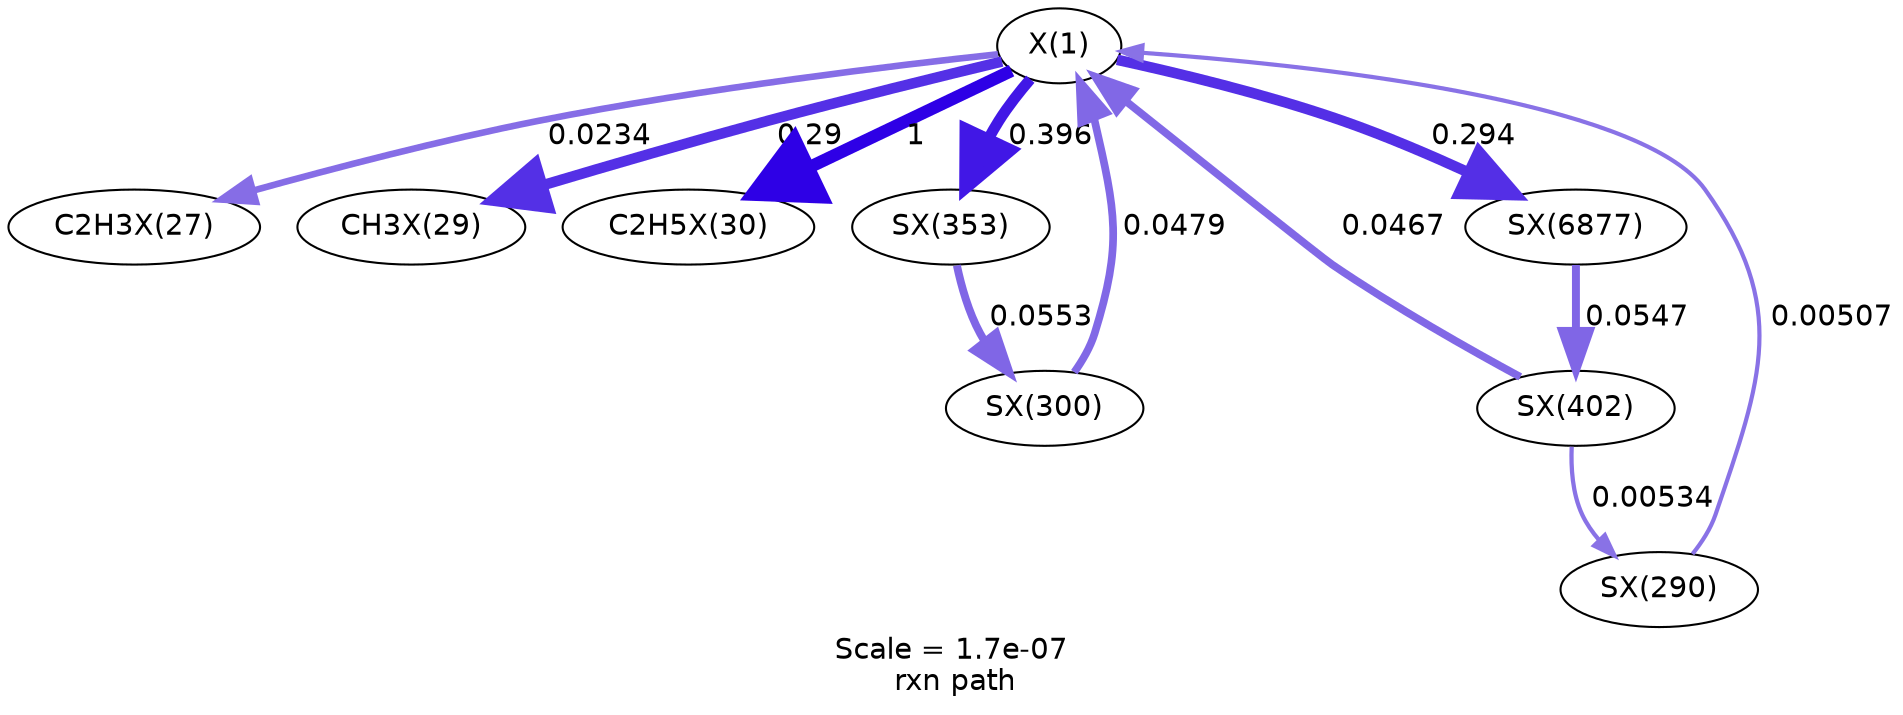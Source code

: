 digraph reaction_paths {
center=1;
s95 -> s97[fontname="Helvetica", style="setlinewidth(3.17)", arrowsize=1.58, color="0.7, 0.523, 0.9"
, label=" 0.0234"];
s95 -> s99[fontname="Helvetica", style="setlinewidth(5.07)", arrowsize=2.53, color="0.7, 0.79, 0.9"
, label=" 0.29"];
s95 -> s100[fontname="Helvetica", style="setlinewidth(6)", arrowsize=3, color="0.7, 1.5, 0.9"
, label=" 1"];
s95 -> s145[fontname="Helvetica", style="setlinewidth(5.3)", arrowsize=2.65, color="0.7, 0.896, 0.9"
, label=" 0.396"];
s142 -> s95[fontname="Helvetica", style="setlinewidth(3.71)", arrowsize=1.85, color="0.7, 0.548, 0.9"
, label=" 0.0479"];
s95 -> s245[fontname="Helvetica", style="setlinewidth(5.08)", arrowsize=2.54, color="0.7, 0.794, 0.9"
, label=" 0.294"];
s151 -> s95[fontname="Helvetica", style="setlinewidth(3.69)", arrowsize=1.84, color="0.7, 0.547, 0.9"
, label=" 0.0467"];
s139 -> s95[fontname="Helvetica", style="setlinewidth(2.01)", arrowsize=1.01, color="0.7, 0.505, 0.9"
, label=" 0.00507"];
s145 -> s142[fontname="Helvetica", style="setlinewidth(3.81)", arrowsize=1.91, color="0.7, 0.555, 0.9"
, label=" 0.0553"];
s245 -> s151[fontname="Helvetica", style="setlinewidth(3.81)", arrowsize=1.9, color="0.7, 0.555, 0.9"
, label=" 0.0547"];
s151 -> s139[fontname="Helvetica", style="setlinewidth(2.05)", arrowsize=1.03, color="0.7, 0.505, 0.9"
, label=" 0.00534"];
s95 [ fontname="Helvetica", label="X(1)"];
s97 [ fontname="Helvetica", label="C2H3X(27)"];
s99 [ fontname="Helvetica", label="CH3X(29)"];
s100 [ fontname="Helvetica", label="C2H5X(30)"];
s139 [ fontname="Helvetica", label="SX(290)"];
s142 [ fontname="Helvetica", label="SX(300)"];
s145 [ fontname="Helvetica", label="SX(353)"];
s151 [ fontname="Helvetica", label="SX(402)"];
s245 [ fontname="Helvetica", label="SX(6877)"];
 label = "Scale = 1.7e-07\l rxn path";
 fontname = "Helvetica";
}
